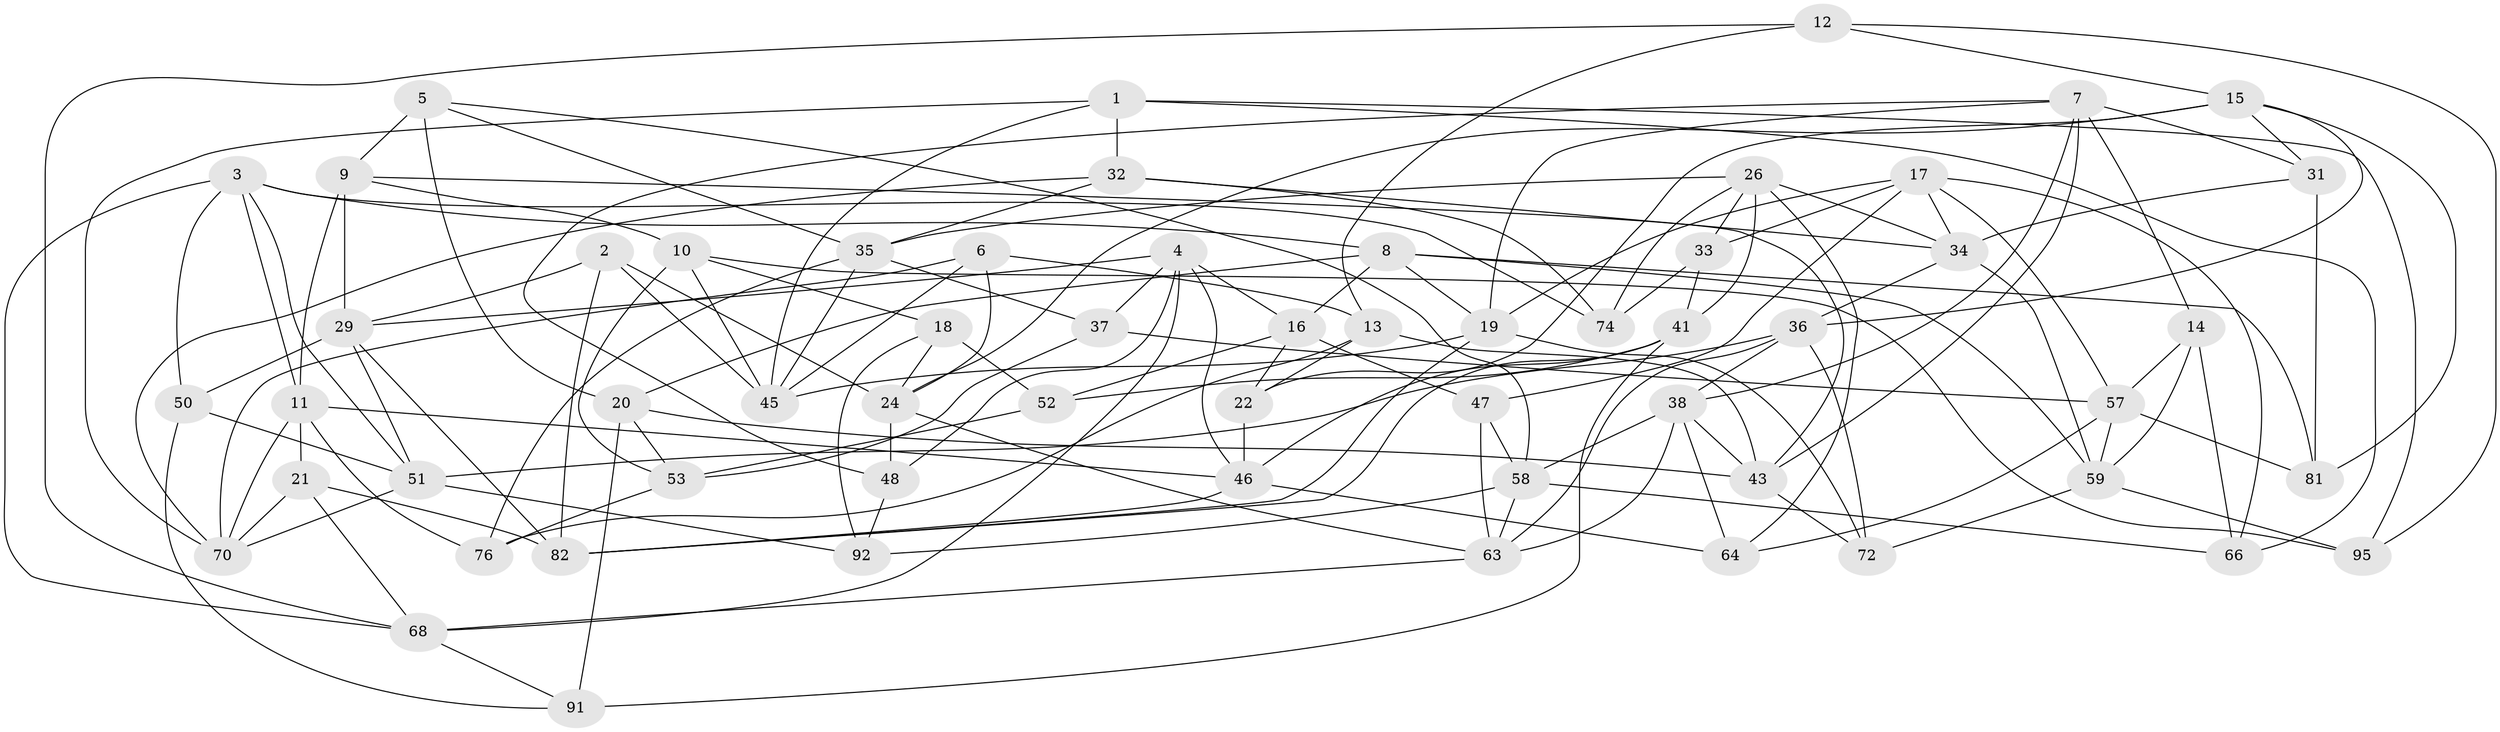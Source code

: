 // original degree distribution, {4: 1.0}
// Generated by graph-tools (version 1.1) at 2025/42/03/06/25 10:42:20]
// undirected, 59 vertices, 149 edges
graph export_dot {
graph [start="1"]
  node [color=gray90,style=filled];
  1 [super="+71"];
  2;
  3 [super="+25"];
  4 [super="+79"];
  5;
  6;
  7 [super="+30"];
  8 [super="+23"];
  9 [super="+78"];
  10 [super="+39"];
  11 [super="+27"];
  12;
  13 [super="+42"];
  14;
  15 [super="+28"];
  16 [super="+44"];
  17 [super="+84"];
  18;
  19 [super="+49"];
  20 [super="+40"];
  21;
  22 [super="+55"];
  24 [super="+73"];
  26 [super="+77"];
  29 [super="+62"];
  31;
  32 [super="+85"];
  33;
  34 [super="+88"];
  35 [super="+93"];
  36 [super="+75"];
  37;
  38 [super="+87"];
  41 [super="+83"];
  43 [super="+56"];
  45 [super="+54"];
  46 [super="+69"];
  47;
  48;
  50;
  51 [super="+65"];
  52;
  53 [super="+67"];
  57 [super="+61"];
  58 [super="+60"];
  59 [super="+80"];
  63 [super="+94"];
  64;
  66;
  68 [super="+90"];
  70 [super="+89"];
  72;
  74;
  76;
  81;
  82 [super="+86"];
  91;
  92;
  95;
  1 -- 66;
  1 -- 95;
  1 -- 45;
  1 -- 70;
  1 -- 32 [weight=2];
  2 -- 82;
  2 -- 29;
  2 -- 45;
  2 -- 24;
  3 -- 68;
  3 -- 8;
  3 -- 51;
  3 -- 74;
  3 -- 50;
  3 -- 11;
  4 -- 48;
  4 -- 68;
  4 -- 37;
  4 -- 29;
  4 -- 46;
  4 -- 16;
  5 -- 58;
  5 -- 20;
  5 -- 9;
  5 -- 35;
  6 -- 24;
  6 -- 70;
  6 -- 45;
  6 -- 13;
  7 -- 48;
  7 -- 38;
  7 -- 19;
  7 -- 43;
  7 -- 31;
  7 -- 14;
  8 -- 16;
  8 -- 81;
  8 -- 59;
  8 -- 19;
  8 -- 20;
  9 -- 10 [weight=2];
  9 -- 29;
  9 -- 11;
  9 -- 43;
  10 -- 95;
  10 -- 18;
  10 -- 53;
  10 -- 45;
  11 -- 76;
  11 -- 21;
  11 -- 70;
  11 -- 46;
  12 -- 95;
  12 -- 68;
  12 -- 13;
  12 -- 15;
  13 -- 43;
  13 -- 76;
  13 -- 22 [weight=2];
  14 -- 59;
  14 -- 57;
  14 -- 66;
  15 -- 31;
  15 -- 81;
  15 -- 24;
  15 -- 36;
  15 -- 22;
  16 -- 22 [weight=2];
  16 -- 47;
  16 -- 52;
  17 -- 66;
  17 -- 33;
  17 -- 34;
  17 -- 47;
  17 -- 57;
  17 -- 19;
  18 -- 52;
  18 -- 92;
  18 -- 24;
  19 -- 72;
  19 -- 45;
  19 -- 82;
  20 -- 91;
  20 -- 53 [weight=2];
  20 -- 43;
  21 -- 82;
  21 -- 68;
  21 -- 70;
  22 -- 46;
  24 -- 48;
  24 -- 63;
  26 -- 33;
  26 -- 41;
  26 -- 64;
  26 -- 34;
  26 -- 74;
  26 -- 35;
  29 -- 50;
  29 -- 51;
  29 -- 82;
  31 -- 81;
  31 -- 34;
  32 -- 74;
  32 -- 34;
  32 -- 70;
  32 -- 35;
  33 -- 41;
  33 -- 74;
  34 -- 36;
  34 -- 59;
  35 -- 45;
  35 -- 76;
  35 -- 37;
  36 -- 72;
  36 -- 38;
  36 -- 51;
  36 -- 63;
  37 -- 53;
  37 -- 57;
  38 -- 43;
  38 -- 58;
  38 -- 64;
  38 -- 63;
  41 -- 91;
  41 -- 52;
  41 -- 46;
  41 -- 82;
  43 -- 72;
  46 -- 82;
  46 -- 64;
  47 -- 58;
  47 -- 63;
  48 -- 92;
  50 -- 91;
  50 -- 51;
  51 -- 92;
  51 -- 70;
  52 -- 53;
  53 -- 76;
  57 -- 81;
  57 -- 64;
  57 -- 59;
  58 -- 92;
  58 -- 66;
  58 -- 63;
  59 -- 72;
  59 -- 95;
  63 -- 68;
  68 -- 91;
}

